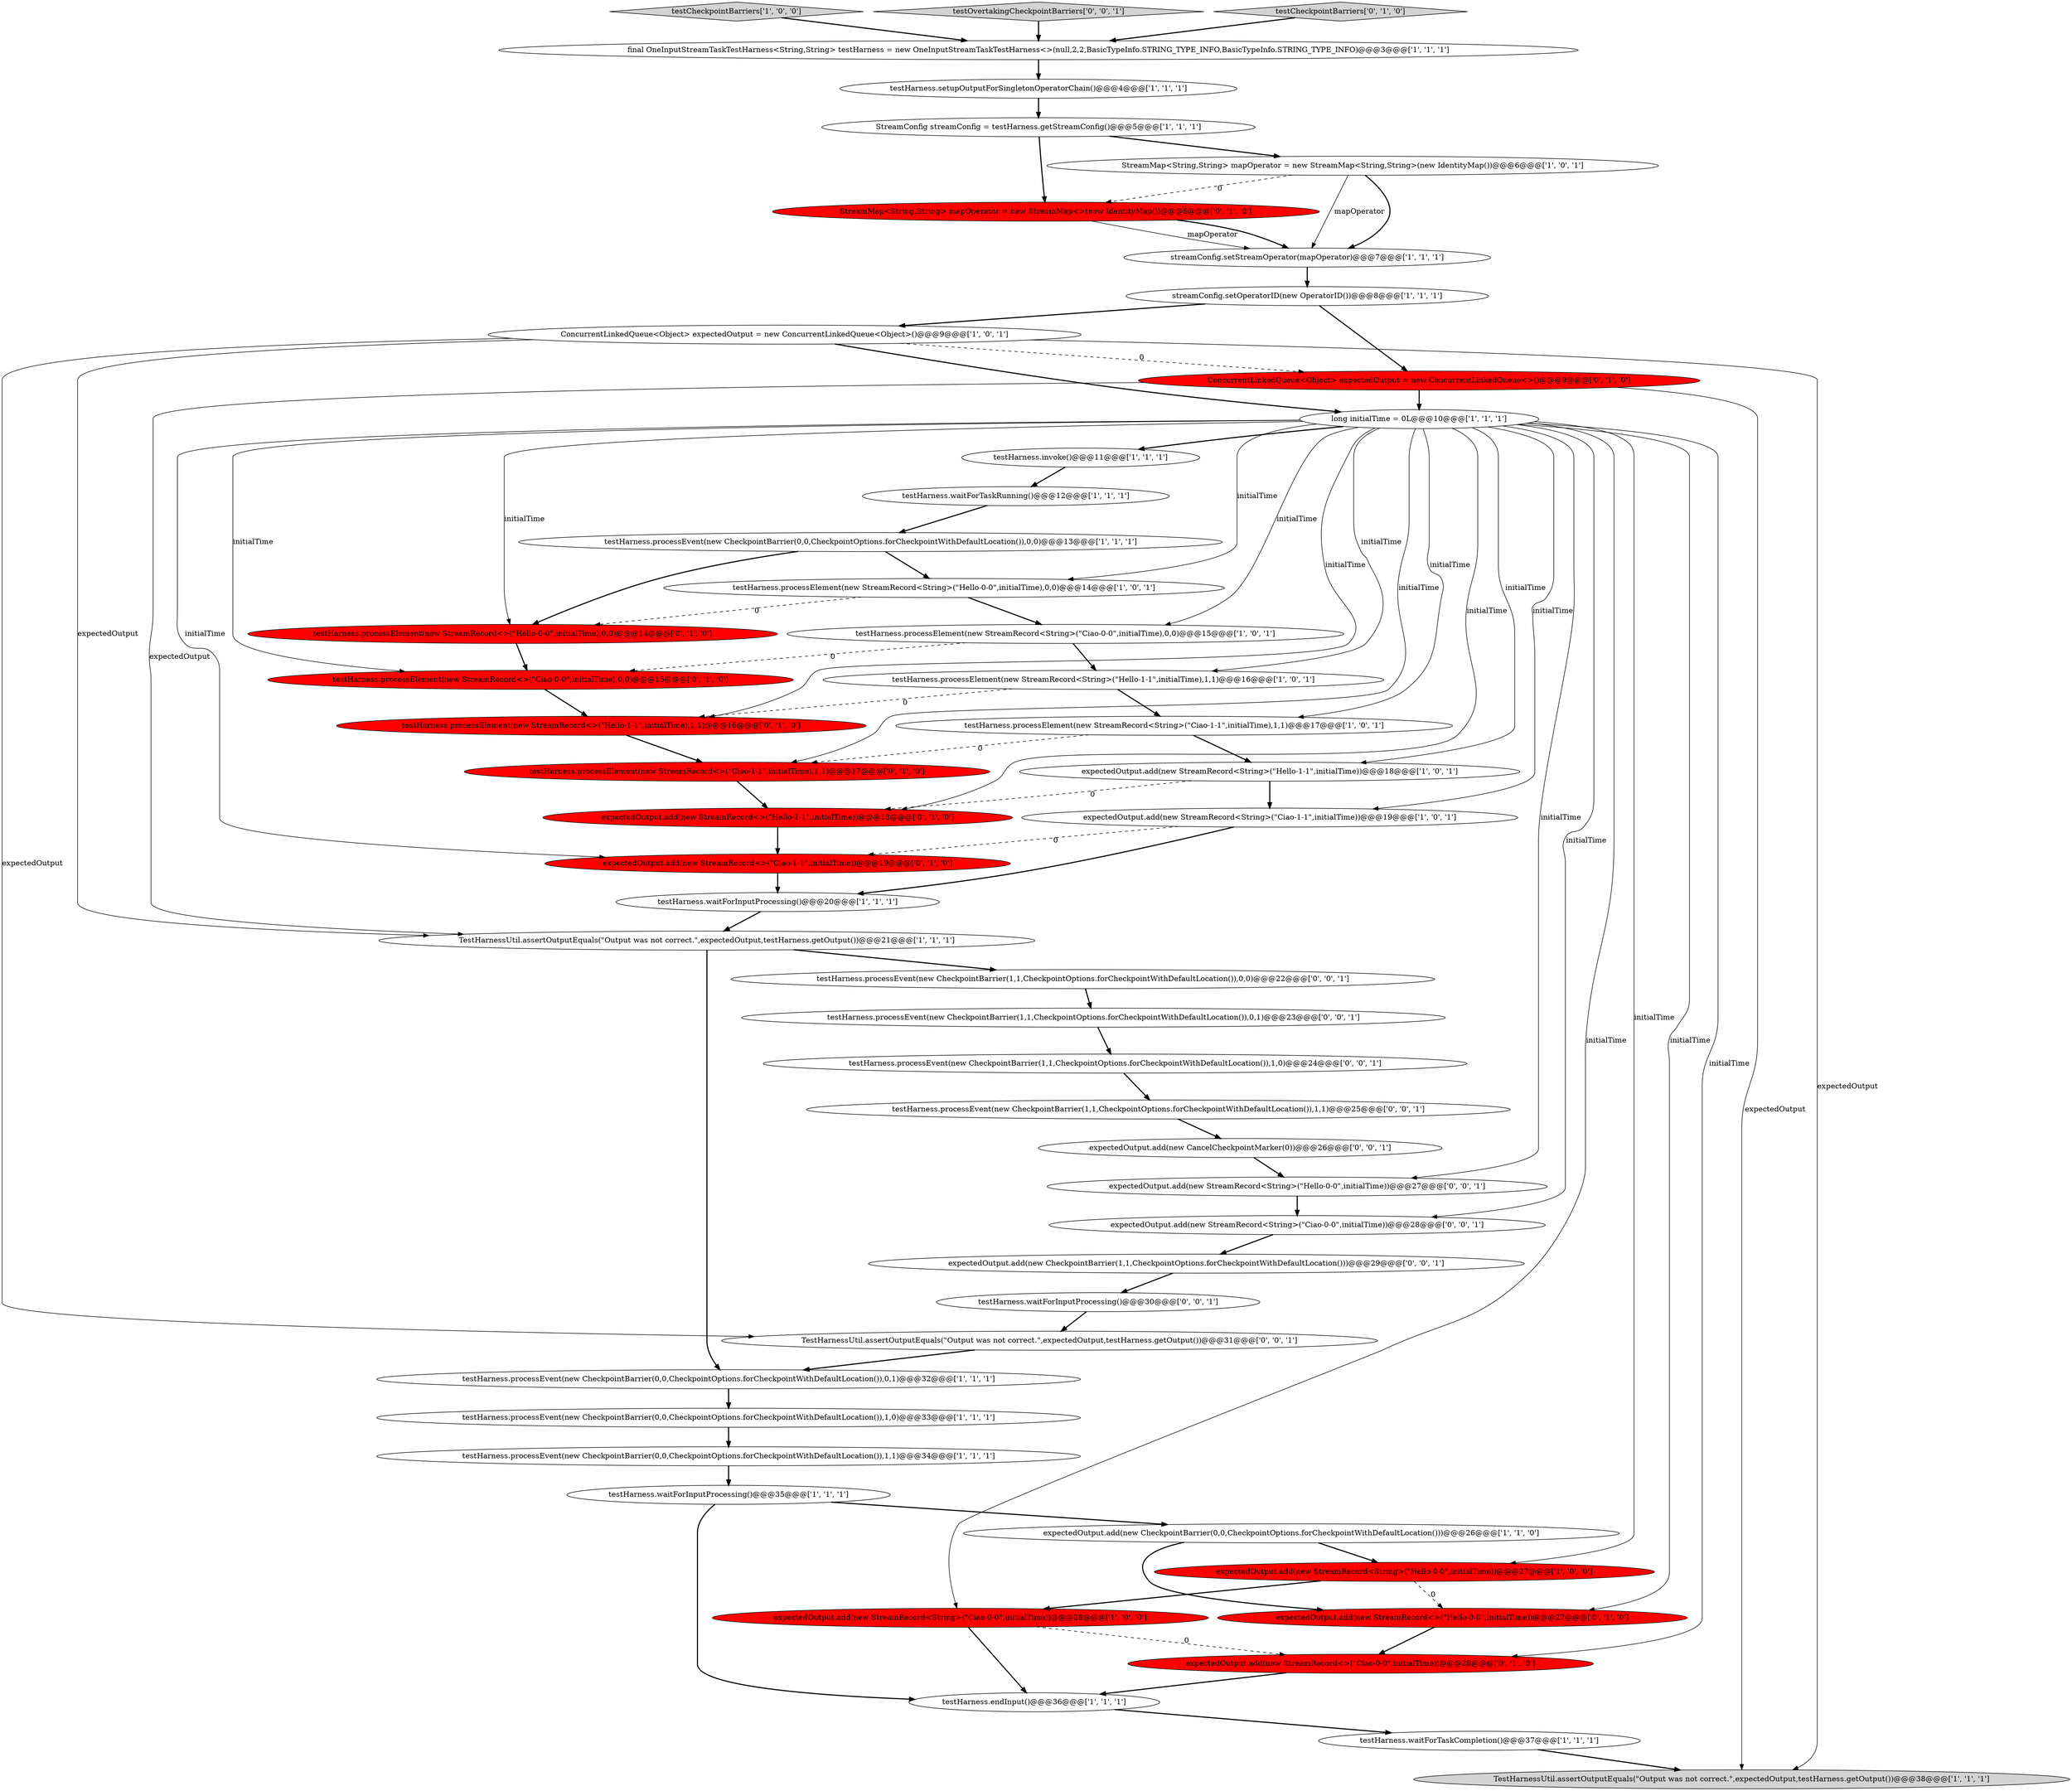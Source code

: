 digraph {
17 [style = filled, label = "testHarness.processElement(new StreamRecord<String>(\"Ciao-1-1\",initialTime),1,1)@@@17@@@['1', '0', '1']", fillcolor = white, shape = ellipse image = "AAA0AAABBB1BBB"];
32 [style = filled, label = "expectedOutput.add(new StreamRecord<>(\"Ciao-0-0\",initialTime))@@@28@@@['0', '1', '0']", fillcolor = red, shape = ellipse image = "AAA1AAABBB2BBB"];
1 [style = filled, label = "expectedOutput.add(new CheckpointBarrier(0,0,CheckpointOptions.forCheckpointWithDefaultLocation()))@@@26@@@['1', '1', '0']", fillcolor = white, shape = ellipse image = "AAA0AAABBB1BBB"];
21 [style = filled, label = "ConcurrentLinkedQueue<Object> expectedOutput = new ConcurrentLinkedQueue<Object>()@@@9@@@['1', '0', '1']", fillcolor = white, shape = ellipse image = "AAA0AAABBB1BBB"];
19 [style = filled, label = "long initialTime = 0L@@@10@@@['1', '1', '1']", fillcolor = white, shape = ellipse image = "AAA0AAABBB1BBB"];
6 [style = filled, label = "expectedOutput.add(new StreamRecord<String>(\"Hello-0-0\",initialTime))@@@27@@@['1', '0', '0']", fillcolor = red, shape = ellipse image = "AAA1AAABBB1BBB"];
18 [style = filled, label = "testHarness.processEvent(new CheckpointBarrier(0,0,CheckpointOptions.forCheckpointWithDefaultLocation()),1,1)@@@34@@@['1', '1', '1']", fillcolor = white, shape = ellipse image = "AAA0AAABBB1BBB"];
22 [style = filled, label = "testHarness.processElement(new StreamRecord<String>(\"Hello-0-0\",initialTime),0,0)@@@14@@@['1', '0', '1']", fillcolor = white, shape = ellipse image = "AAA0AAABBB1BBB"];
11 [style = filled, label = "final OneInputStreamTaskTestHarness<String,String> testHarness = new OneInputStreamTaskTestHarness<>(null,2,2,BasicTypeInfo.STRING_TYPE_INFO,BasicTypeInfo.STRING_TYPE_INFO)@@@3@@@['1', '1', '1']", fillcolor = white, shape = ellipse image = "AAA0AAABBB1BBB"];
25 [style = filled, label = "testCheckpointBarriers['1', '0', '0']", fillcolor = lightgray, shape = diamond image = "AAA0AAABBB1BBB"];
27 [style = filled, label = "expectedOutput.add(new StreamRecord<String>(\"Hello-1-1\",initialTime))@@@18@@@['1', '0', '1']", fillcolor = white, shape = ellipse image = "AAA0AAABBB1BBB"];
49 [style = filled, label = "testHarness.processEvent(new CheckpointBarrier(1,1,CheckpointOptions.forCheckpointWithDefaultLocation()),0,1)@@@23@@@['0', '0', '1']", fillcolor = white, shape = ellipse image = "AAA0AAABBB3BBB"];
14 [style = filled, label = "testHarness.processElement(new StreamRecord<String>(\"Hello-1-1\",initialTime),1,1)@@@16@@@['1', '0', '1']", fillcolor = white, shape = ellipse image = "AAA0AAABBB1BBB"];
40 [style = filled, label = "ConcurrentLinkedQueue<Object> expectedOutput = new ConcurrentLinkedQueue<>()@@@9@@@['0', '1', '0']", fillcolor = red, shape = ellipse image = "AAA1AAABBB2BBB"];
34 [style = filled, label = "expectedOutput.add(new StreamRecord<>(\"Ciao-1-1\",initialTime))@@@19@@@['0', '1', '0']", fillcolor = red, shape = ellipse image = "AAA1AAABBB2BBB"];
26 [style = filled, label = "testHarness.waitForTaskRunning()@@@12@@@['1', '1', '1']", fillcolor = white, shape = ellipse image = "AAA0AAABBB1BBB"];
4 [style = filled, label = "expectedOutput.add(new StreamRecord<String>(\"Ciao-1-1\",initialTime))@@@19@@@['1', '0', '1']", fillcolor = white, shape = ellipse image = "AAA0AAABBB1BBB"];
48 [style = filled, label = "expectedOutput.add(new StreamRecord<String>(\"Hello-0-0\",initialTime))@@@27@@@['0', '0', '1']", fillcolor = white, shape = ellipse image = "AAA0AAABBB3BBB"];
47 [style = filled, label = "expectedOutput.add(new CheckpointBarrier(1,1,CheckpointOptions.forCheckpointWithDefaultLocation()))@@@29@@@['0', '0', '1']", fillcolor = white, shape = ellipse image = "AAA0AAABBB3BBB"];
43 [style = filled, label = "testOvertakingCheckpointBarriers['0', '0', '1']", fillcolor = lightgray, shape = diamond image = "AAA0AAABBB3BBB"];
42 [style = filled, label = "expectedOutput.add(new CancelCheckpointMarker(0))@@@26@@@['0', '0', '1']", fillcolor = white, shape = ellipse image = "AAA0AAABBB3BBB"];
39 [style = filled, label = "testHarness.processElement(new StreamRecord<>(\"Ciao-1-1\",initialTime),1,1)@@@17@@@['0', '1', '0']", fillcolor = red, shape = ellipse image = "AAA1AAABBB2BBB"];
44 [style = filled, label = "expectedOutput.add(new StreamRecord<String>(\"Ciao-0-0\",initialTime))@@@28@@@['0', '0', '1']", fillcolor = white, shape = ellipse image = "AAA0AAABBB3BBB"];
9 [style = filled, label = "StreamConfig streamConfig = testHarness.getStreamConfig()@@@5@@@['1', '1', '1']", fillcolor = white, shape = ellipse image = "AAA0AAABBB1BBB"];
29 [style = filled, label = "testHarness.waitForTaskCompletion()@@@37@@@['1', '1', '1']", fillcolor = white, shape = ellipse image = "AAA0AAABBB1BBB"];
28 [style = filled, label = "testHarness.processEvent(new CheckpointBarrier(0,0,CheckpointOptions.forCheckpointWithDefaultLocation()),0,0)@@@13@@@['1', '1', '1']", fillcolor = white, shape = ellipse image = "AAA0AAABBB1BBB"];
12 [style = filled, label = "testHarness.waitForInputProcessing()@@@20@@@['1', '1', '1']", fillcolor = white, shape = ellipse image = "AAA0AAABBB1BBB"];
20 [style = filled, label = "testHarness.endInput()@@@36@@@['1', '1', '1']", fillcolor = white, shape = ellipse image = "AAA0AAABBB1BBB"];
36 [style = filled, label = "testCheckpointBarriers['0', '1', '0']", fillcolor = lightgray, shape = diamond image = "AAA0AAABBB2BBB"];
10 [style = filled, label = "StreamMap<String,String> mapOperator = new StreamMap<String,String>(new IdentityMap())@@@6@@@['1', '0', '1']", fillcolor = white, shape = ellipse image = "AAA0AAABBB1BBB"];
13 [style = filled, label = "testHarness.processEvent(new CheckpointBarrier(0,0,CheckpointOptions.forCheckpointWithDefaultLocation()),0,1)@@@32@@@['1', '1', '1']", fillcolor = white, shape = ellipse image = "AAA0AAABBB1BBB"];
31 [style = filled, label = "expectedOutput.add(new StreamRecord<>(\"Hello-1-1\",initialTime))@@@18@@@['0', '1', '0']", fillcolor = red, shape = ellipse image = "AAA1AAABBB2BBB"];
50 [style = filled, label = "testHarness.processEvent(new CheckpointBarrier(1,1,CheckpointOptions.forCheckpointWithDefaultLocation()),0,0)@@@22@@@['0', '0', '1']", fillcolor = white, shape = ellipse image = "AAA0AAABBB3BBB"];
35 [style = filled, label = "testHarness.processElement(new StreamRecord<>(\"Hello-1-1\",initialTime),1,1)@@@16@@@['0', '1', '0']", fillcolor = red, shape = ellipse image = "AAA1AAABBB2BBB"];
16 [style = filled, label = "testHarness.processElement(new StreamRecord<String>(\"Ciao-0-0\",initialTime),0,0)@@@15@@@['1', '0', '1']", fillcolor = white, shape = ellipse image = "AAA0AAABBB1BBB"];
5 [style = filled, label = "streamConfig.setOperatorID(new OperatorID())@@@8@@@['1', '1', '1']", fillcolor = white, shape = ellipse image = "AAA0AAABBB1BBB"];
51 [style = filled, label = "testHarness.processEvent(new CheckpointBarrier(1,1,CheckpointOptions.forCheckpointWithDefaultLocation()),1,0)@@@24@@@['0', '0', '1']", fillcolor = white, shape = ellipse image = "AAA0AAABBB3BBB"];
2 [style = filled, label = "expectedOutput.add(new StreamRecord<String>(\"Ciao-0-0\",initialTime))@@@28@@@['1', '0', '0']", fillcolor = red, shape = ellipse image = "AAA1AAABBB1BBB"];
33 [style = filled, label = "expectedOutput.add(new StreamRecord<>(\"Hello-0-0\",initialTime))@@@27@@@['0', '1', '0']", fillcolor = red, shape = ellipse image = "AAA1AAABBB2BBB"];
24 [style = filled, label = "testHarness.invoke()@@@11@@@['1', '1', '1']", fillcolor = white, shape = ellipse image = "AAA0AAABBB1BBB"];
7 [style = filled, label = "testHarness.setupOutputForSingletonOperatorChain()@@@4@@@['1', '1', '1']", fillcolor = white, shape = ellipse image = "AAA0AAABBB1BBB"];
41 [style = filled, label = "testHarness.processEvent(new CheckpointBarrier(1,1,CheckpointOptions.forCheckpointWithDefaultLocation()),1,1)@@@25@@@['0', '0', '1']", fillcolor = white, shape = ellipse image = "AAA0AAABBB3BBB"];
0 [style = filled, label = "TestHarnessUtil.assertOutputEquals(\"Output was not correct.\",expectedOutput,testHarness.getOutput())@@@21@@@['1', '1', '1']", fillcolor = white, shape = ellipse image = "AAA0AAABBB1BBB"];
46 [style = filled, label = "testHarness.waitForInputProcessing()@@@30@@@['0', '0', '1']", fillcolor = white, shape = ellipse image = "AAA0AAABBB3BBB"];
30 [style = filled, label = "testHarness.processElement(new StreamRecord<>(\"Hello-0-0\",initialTime),0,0)@@@14@@@['0', '1', '0']", fillcolor = red, shape = ellipse image = "AAA1AAABBB2BBB"];
37 [style = filled, label = "testHarness.processElement(new StreamRecord<>(\"Ciao-0-0\",initialTime),0,0)@@@15@@@['0', '1', '0']", fillcolor = red, shape = ellipse image = "AAA1AAABBB2BBB"];
3 [style = filled, label = "testHarness.processEvent(new CheckpointBarrier(0,0,CheckpointOptions.forCheckpointWithDefaultLocation()),1,0)@@@33@@@['1', '1', '1']", fillcolor = white, shape = ellipse image = "AAA0AAABBB1BBB"];
8 [style = filled, label = "testHarness.waitForInputProcessing()@@@35@@@['1', '1', '1']", fillcolor = white, shape = ellipse image = "AAA0AAABBB1BBB"];
15 [style = filled, label = "streamConfig.setStreamOperator(mapOperator)@@@7@@@['1', '1', '1']", fillcolor = white, shape = ellipse image = "AAA0AAABBB1BBB"];
23 [style = filled, label = "TestHarnessUtil.assertOutputEquals(\"Output was not correct.\",expectedOutput,testHarness.getOutput())@@@38@@@['1', '1', '1']", fillcolor = lightgray, shape = ellipse image = "AAA0AAABBB1BBB"];
45 [style = filled, label = "TestHarnessUtil.assertOutputEquals(\"Output was not correct.\",expectedOutput,testHarness.getOutput())@@@31@@@['0', '0', '1']", fillcolor = white, shape = ellipse image = "AAA0AAABBB3BBB"];
38 [style = filled, label = "StreamMap<String,String> mapOperator = new StreamMap<>(new IdentityMap())@@@6@@@['0', '1', '0']", fillcolor = red, shape = ellipse image = "AAA1AAABBB2BBB"];
0->13 [style = bold, label=""];
2->32 [style = dashed, label="0"];
10->38 [style = dashed, label="0"];
49->51 [style = bold, label=""];
14->17 [style = bold, label=""];
38->15 [style = solid, label="mapOperator"];
10->15 [style = solid, label="mapOperator"];
42->48 [style = bold, label=""];
21->23 [style = solid, label="expectedOutput"];
9->10 [style = bold, label=""];
38->15 [style = bold, label=""];
36->11 [style = bold, label=""];
19->24 [style = bold, label=""];
3->18 [style = bold, label=""];
7->9 [style = bold, label=""];
8->1 [style = bold, label=""];
1->33 [style = bold, label=""];
8->20 [style = bold, label=""];
39->31 [style = bold, label=""];
19->31 [style = solid, label="initialTime"];
16->14 [style = bold, label=""];
19->16 [style = solid, label="initialTime"];
26->28 [style = bold, label=""];
17->27 [style = bold, label=""];
9->38 [style = bold, label=""];
44->47 [style = bold, label=""];
32->20 [style = bold, label=""];
19->33 [style = solid, label="initialTime"];
2->20 [style = bold, label=""];
16->37 [style = dashed, label="0"];
21->19 [style = bold, label=""];
28->30 [style = bold, label=""];
40->0 [style = solid, label="expectedOutput"];
19->44 [style = solid, label="initialTime"];
48->44 [style = bold, label=""];
29->23 [style = bold, label=""];
50->49 [style = bold, label=""];
6->33 [style = dashed, label="0"];
6->2 [style = bold, label=""];
43->11 [style = bold, label=""];
19->14 [style = solid, label="initialTime"];
19->37 [style = solid, label="initialTime"];
5->21 [style = bold, label=""];
4->34 [style = dashed, label="0"];
14->35 [style = dashed, label="0"];
17->39 [style = dashed, label="0"];
22->16 [style = bold, label=""];
35->39 [style = bold, label=""];
21->0 [style = solid, label="expectedOutput"];
40->19 [style = bold, label=""];
19->30 [style = solid, label="initialTime"];
19->4 [style = solid, label="initialTime"];
27->31 [style = dashed, label="0"];
31->34 [style = bold, label=""];
24->26 [style = bold, label=""];
1->6 [style = bold, label=""];
22->30 [style = dashed, label="0"];
4->12 [style = bold, label=""];
19->32 [style = solid, label="initialTime"];
33->32 [style = bold, label=""];
19->27 [style = solid, label="initialTime"];
18->8 [style = bold, label=""];
37->35 [style = bold, label=""];
5->40 [style = bold, label=""];
40->23 [style = solid, label="expectedOutput"];
28->22 [style = bold, label=""];
10->15 [style = bold, label=""];
19->34 [style = solid, label="initialTime"];
20->29 [style = bold, label=""];
47->46 [style = bold, label=""];
45->13 [style = bold, label=""];
30->37 [style = bold, label=""];
34->12 [style = bold, label=""];
12->0 [style = bold, label=""];
0->50 [style = bold, label=""];
15->5 [style = bold, label=""];
19->17 [style = solid, label="initialTime"];
27->4 [style = bold, label=""];
13->3 [style = bold, label=""];
19->22 [style = solid, label="initialTime"];
25->11 [style = bold, label=""];
19->6 [style = solid, label="initialTime"];
21->40 [style = dashed, label="0"];
19->48 [style = solid, label="initialTime"];
21->45 [style = solid, label="expectedOutput"];
46->45 [style = bold, label=""];
19->35 [style = solid, label="initialTime"];
19->39 [style = solid, label="initialTime"];
19->2 [style = solid, label="initialTime"];
51->41 [style = bold, label=""];
11->7 [style = bold, label=""];
41->42 [style = bold, label=""];
}
